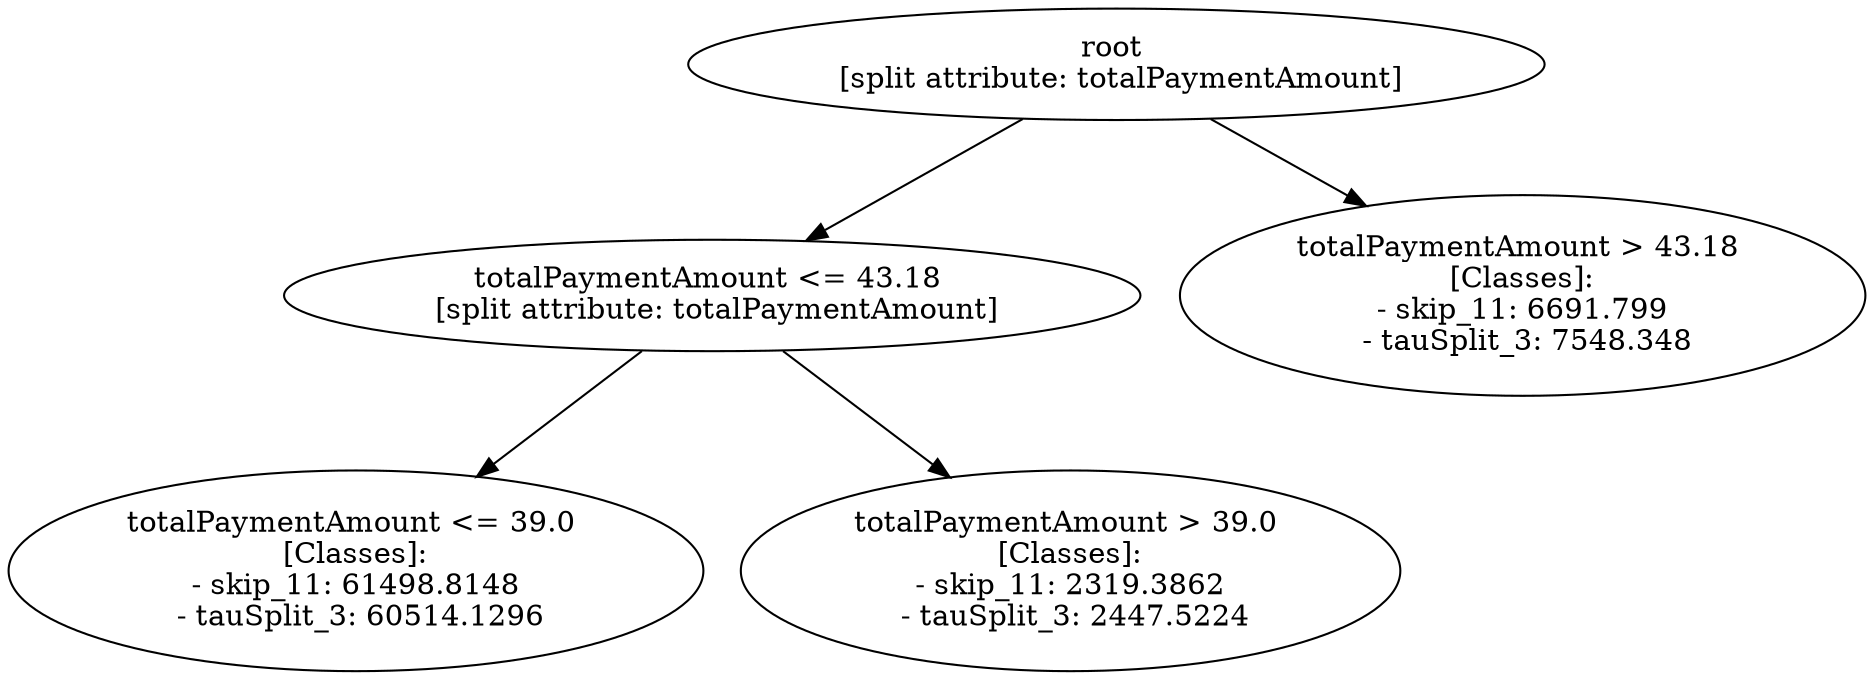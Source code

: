 // Road_Traffic_Fine_Management_Process-p_15-8
digraph "Road_Traffic_Fine_Management_Process-p_15-8" {
	"905b192d-bdec-4f09-bca8-90f8cdd96936" [label="root 
 [split attribute: totalPaymentAmount]"]
	"edcd0ae6-4a03-46c9-ad2b-ae7e06c68f88" [label="totalPaymentAmount <= 43.18 
 [split attribute: totalPaymentAmount]"]
	"905b192d-bdec-4f09-bca8-90f8cdd96936" -> "edcd0ae6-4a03-46c9-ad2b-ae7e06c68f88"
	"5fd18cdd-3396-4445-911e-e2a1941fdce5" [label="totalPaymentAmount <= 39.0 
 [Classes]: 
 - skip_11: 61498.8148 
 - tauSplit_3: 60514.1296"]
	"edcd0ae6-4a03-46c9-ad2b-ae7e06c68f88" -> "5fd18cdd-3396-4445-911e-e2a1941fdce5"
	"896c3f88-7d3b-4b2c-bea0-27879ef14f86" [label="totalPaymentAmount > 39.0 
 [Classes]: 
 - skip_11: 2319.3862 
 - tauSplit_3: 2447.5224"]
	"edcd0ae6-4a03-46c9-ad2b-ae7e06c68f88" -> "896c3f88-7d3b-4b2c-bea0-27879ef14f86"
	"51a9394e-d238-47c5-bf28-66e4ee21076d" [label="totalPaymentAmount > 43.18 
 [Classes]: 
 - skip_11: 6691.799 
 - tauSplit_3: 7548.348"]
	"905b192d-bdec-4f09-bca8-90f8cdd96936" -> "51a9394e-d238-47c5-bf28-66e4ee21076d"
}
